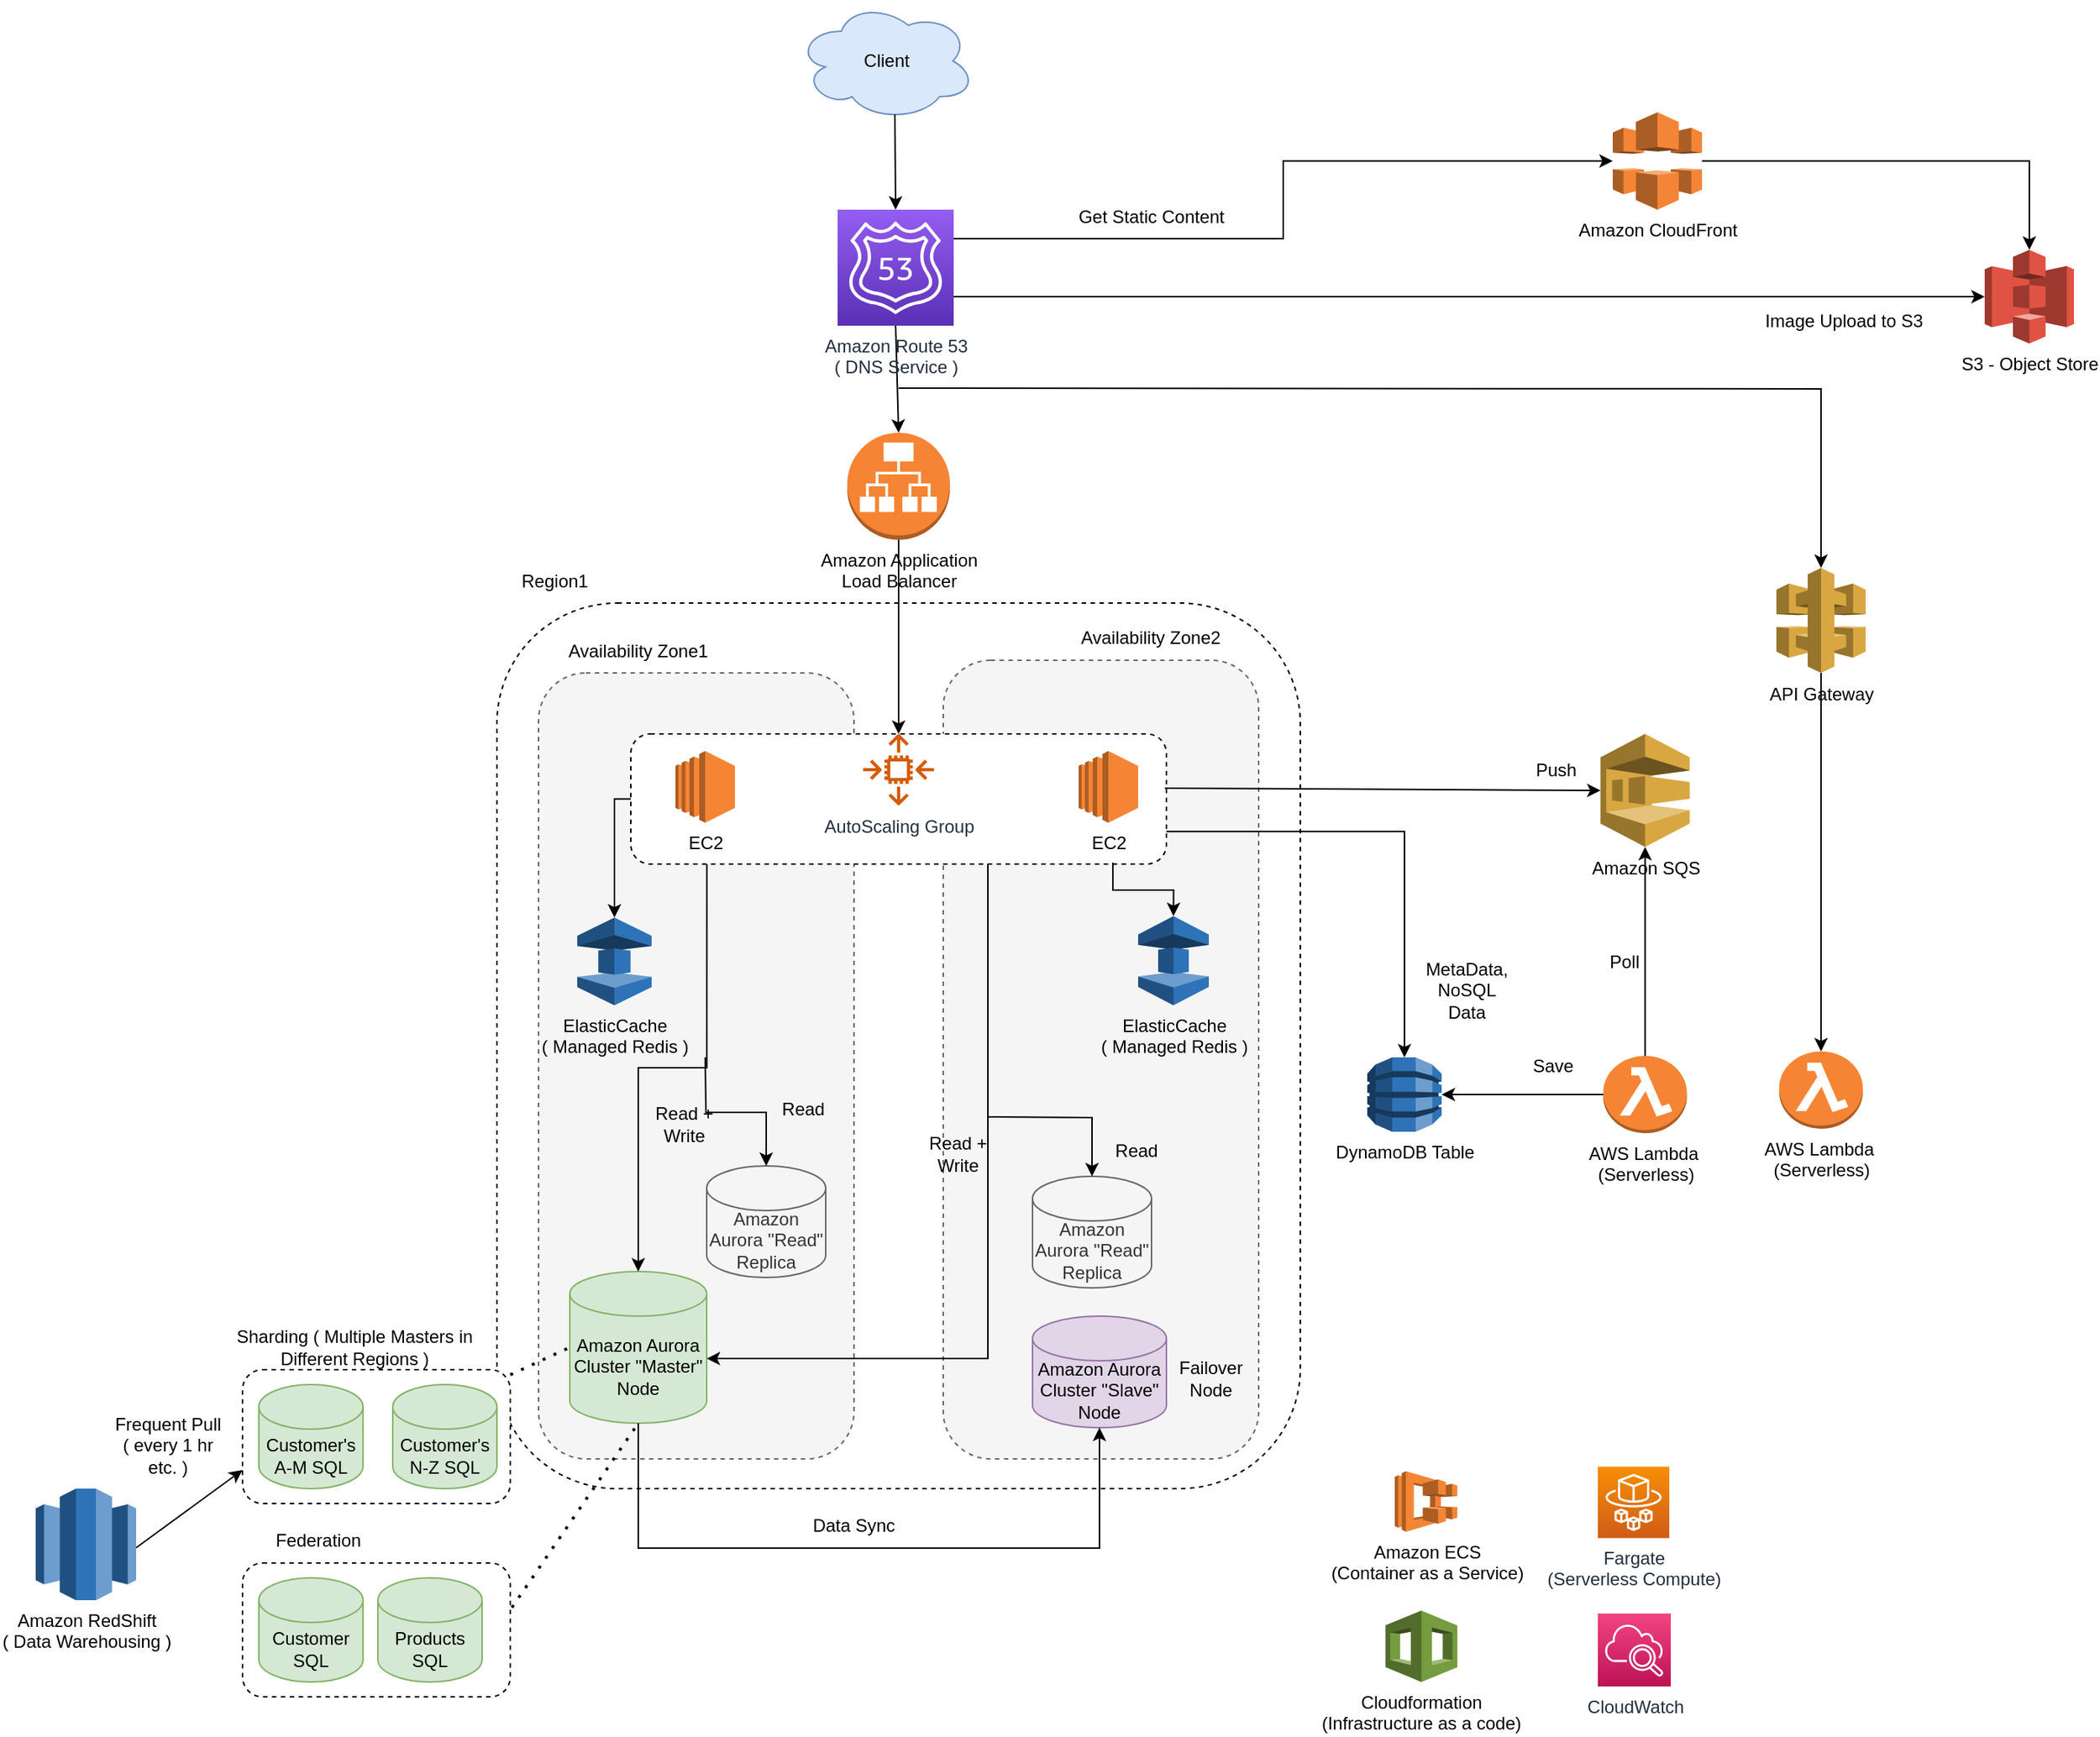 <mxfile version="20.3.0" type="device"><diagram id="onmVZMC7TlNop5oKB3UY" name="Page-1"><mxGraphModel dx="1796" dy="1678" grid="1" gridSize="10" guides="1" tooltips="1" connect="1" arrows="1" fold="1" page="1" pageScale="1" pageWidth="850" pageHeight="1100" math="0" shadow="0"><root><mxCell id="0"/><mxCell id="1" parent="0"/><mxCell id="hn_LYAB48-utlL365DAF-9" value="" style="rounded=1;whiteSpace=wrap;html=1;dashed=1;" parent="1" vertex="1"><mxGeometry x="60" y="-215.5" width="540" height="595.5" as="geometry"/></mxCell><mxCell id="aEOiDf8z2A1y91HWuHEK-3" value="" style="rounded=1;whiteSpace=wrap;html=1;dashed=1;fillColor=#f5f5f5;fontColor=#333333;strokeColor=#666666;" parent="1" vertex="1"><mxGeometry x="360" y="-177" width="212" height="537" as="geometry"/></mxCell><mxCell id="aEOiDf8z2A1y91HWuHEK-2" value="" style="rounded=1;whiteSpace=wrap;html=1;dashed=1;fillColor=#f5f5f5;fontColor=#333333;strokeColor=#666666;" parent="1" vertex="1"><mxGeometry x="88" y="-168.5" width="212" height="528.5" as="geometry"/></mxCell><mxCell id="gxSmxHNSXOMdhkajosie-10" value="" style="rounded=1;whiteSpace=wrap;html=1;dashed=1;" parent="1" vertex="1"><mxGeometry x="150" y="-127.5" width="360" height="87.5" as="geometry"/></mxCell><mxCell id="0BLKtr6tW4kkjmVhm_gT-1" value="Amazon Aurora Cluster &quot;Master&quot; Node" style="shape=cylinder3;whiteSpace=wrap;html=1;boundedLbl=1;backgroundOutline=1;size=15;fillColor=#d5e8d4;strokeColor=#82b366;" parent="1" vertex="1"><mxGeometry x="109" y="234" width="92" height="102" as="geometry"/></mxCell><mxCell id="0BLKtr6tW4kkjmVhm_gT-7" value="" style="endArrow=classic;html=1;rounded=0;exitX=0.142;exitY=1;exitDx=0;exitDy=0;entryX=0.5;entryY=0;entryDx=0;entryDy=0;entryPerimeter=0;edgeStyle=orthogonalEdgeStyle;exitPerimeter=0;" parent="1" source="gxSmxHNSXOMdhkajosie-10" target="0BLKtr6tW4kkjmVhm_gT-1" edge="1"><mxGeometry width="50" height="50" relative="1" as="geometry"><mxPoint x="290" y="148" as="sourcePoint"/><mxPoint x="430" y="148" as="targetPoint"/></mxGeometry></mxCell><mxCell id="0BLKtr6tW4kkjmVhm_gT-8" value="Read + Write" style="text;html=1;strokeColor=none;fillColor=none;align=center;verticalAlign=middle;whiteSpace=wrap;rounded=0;" parent="1" vertex="1"><mxGeometry x="156" y="120" width="60" height="30" as="geometry"/></mxCell><mxCell id="0BLKtr6tW4kkjmVhm_gT-11" value="Read + Write" style="text;html=1;strokeColor=none;fillColor=none;align=center;verticalAlign=middle;whiteSpace=wrap;rounded=0;" parent="1" vertex="1"><mxGeometry x="340" y="140" width="60" height="30" as="geometry"/></mxCell><mxCell id="0BLKtr6tW4kkjmVhm_gT-12" value="" style="endArrow=classic;html=1;rounded=0;edgeStyle=orthogonalEdgeStyle;entryX=1;entryY=0.574;entryDx=0;entryDy=0;entryPerimeter=0;" parent="1" target="0BLKtr6tW4kkjmVhm_gT-1" edge="1"><mxGeometry width="50" height="50" relative="1" as="geometry"><mxPoint x="390" y="-40" as="sourcePoint"/><mxPoint x="420" y="250" as="targetPoint"/><Array as="points"><mxPoint x="390" y="-40"/><mxPoint x="390" y="293"/></Array></mxGeometry></mxCell><mxCell id="0BLKtr6tW4kkjmVhm_gT-16" value="Data Sync" style="text;html=1;strokeColor=none;fillColor=none;align=center;verticalAlign=middle;whiteSpace=wrap;rounded=0;" parent="1" vertex="1"><mxGeometry x="270" y="390" width="60" height="30" as="geometry"/></mxCell><mxCell id="gxSmxHNSXOMdhkajosie-3" value="Client" style="ellipse;shape=cloud;whiteSpace=wrap;html=1;fillColor=#dae8fc;strokeColor=#6c8ebf;" parent="1" vertex="1"><mxGeometry x="261.5" y="-620" width="120" height="80" as="geometry"/></mxCell><mxCell id="gxSmxHNSXOMdhkajosie-4" value="" style="endArrow=classic;html=1;rounded=0;exitX=0.5;exitY=1;exitDx=0;exitDy=0;exitPerimeter=0;entryX=0.5;entryY=0;entryDx=0;entryDy=0;entryPerimeter=0;" parent="1" source="Na6hdPi10sbFOHIolOGf-2" target="t0_n-UiFlWUgSlD2brD--1" edge="1"><mxGeometry width="50" height="50" relative="1" as="geometry"><mxPoint x="380" y="-220" as="sourcePoint"/><mxPoint x="329.216" y="-340" as="targetPoint"/></mxGeometry></mxCell><mxCell id="gxSmxHNSXOMdhkajosie-7" value="" style="endArrow=classic;html=1;rounded=0;exitX=0.5;exitY=1;exitDx=0;exitDy=0;exitPerimeter=0;" parent="1" source="t0_n-UiFlWUgSlD2brD--1" target="gxSmxHNSXOMdhkajosie-10" edge="1"><mxGeometry width="50" height="50" relative="1" as="geometry"><mxPoint x="330" y="-260" as="sourcePoint"/><mxPoint x="328" y="-140" as="targetPoint"/></mxGeometry></mxCell><mxCell id="gxSmxHNSXOMdhkajosie-8" value="ElasticCache &lt;br&gt;( Managed Redis )" style="outlineConnect=0;dashed=0;verticalLabelPosition=bottom;verticalAlign=top;align=center;html=1;shape=mxgraph.aws3.elasticache;fillColor=#2E73B8;gradientColor=none;" parent="1" vertex="1"><mxGeometry x="491" y="-5" width="47.5" height="60" as="geometry"/></mxCell><mxCell id="gxSmxHNSXOMdhkajosie-13" value="S3 - Object Store" style="outlineConnect=0;dashed=0;verticalLabelPosition=bottom;verticalAlign=top;align=center;html=1;shape=mxgraph.aws3.s3;fillColor=#E05243;gradientColor=none;" parent="1" vertex="1"><mxGeometry x="1060" y="-453" width="60" height="63" as="geometry"/></mxCell><mxCell id="gxSmxHNSXOMdhkajosie-14" value="Amazon CloudFront" style="outlineConnect=0;dashed=0;verticalLabelPosition=bottom;verticalAlign=top;align=center;html=1;shape=mxgraph.aws3.cloudfront;fillColor=#F58536;gradientColor=none;" parent="1" vertex="1"><mxGeometry x="810" y="-545.5" width="60" height="65.5" as="geometry"/></mxCell><mxCell id="gxSmxHNSXOMdhkajosie-16" value="" style="endArrow=classic;html=1;rounded=0;entryX=0.5;entryY=0;entryDx=0;entryDy=0;entryPerimeter=0;edgeStyle=orthogonalEdgeStyle;" parent="1" source="gxSmxHNSXOMdhkajosie-14" target="gxSmxHNSXOMdhkajosie-13" edge="1"><mxGeometry width="50" height="50" relative="1" as="geometry"><mxPoint x="380" y="130" as="sourcePoint"/><mxPoint x="678" y="130" as="targetPoint"/></mxGeometry></mxCell><mxCell id="gxSmxHNSXOMdhkajosie-17" value="" style="rounded=1;whiteSpace=wrap;html=1;dashed=1;" parent="1" vertex="1"><mxGeometry x="-111" y="300" width="180" height="90" as="geometry"/></mxCell><mxCell id="gxSmxHNSXOMdhkajosie-18" value="Customer's A-M SQL" style="shape=cylinder3;whiteSpace=wrap;html=1;boundedLbl=1;backgroundOutline=1;size=15;fillColor=#d5e8d4;strokeColor=#82b366;" parent="1" vertex="1"><mxGeometry x="-100" y="310" width="70" height="70" as="geometry"/></mxCell><mxCell id="gxSmxHNSXOMdhkajosie-19" value="Customer's N-Z SQL" style="shape=cylinder3;whiteSpace=wrap;html=1;boundedLbl=1;backgroundOutline=1;size=15;fillColor=#d5e8d4;strokeColor=#82b366;" parent="1" vertex="1"><mxGeometry x="-10" y="310" width="70" height="70" as="geometry"/></mxCell><mxCell id="gxSmxHNSXOMdhkajosie-20" value="Sharding ( Multiple Masters in Different Regions )" style="text;html=1;strokeColor=none;fillColor=none;align=center;verticalAlign=middle;whiteSpace=wrap;rounded=0;dashed=1;" parent="1" vertex="1"><mxGeometry x="-132.5" y="270" width="192.5" height="30" as="geometry"/></mxCell><mxCell id="gxSmxHNSXOMdhkajosie-21" value="" style="rounded=1;whiteSpace=wrap;html=1;dashed=1;" parent="1" vertex="1"><mxGeometry x="-111" y="430" width="180" height="90" as="geometry"/></mxCell><mxCell id="gxSmxHNSXOMdhkajosie-22" value="Customer SQL" style="shape=cylinder3;whiteSpace=wrap;html=1;boundedLbl=1;backgroundOutline=1;size=15;fillColor=#d5e8d4;strokeColor=#82b366;" parent="1" vertex="1"><mxGeometry x="-100" y="440" width="70" height="70" as="geometry"/></mxCell><mxCell id="gxSmxHNSXOMdhkajosie-23" value="Products SQL" style="shape=cylinder3;whiteSpace=wrap;html=1;boundedLbl=1;backgroundOutline=1;size=15;fillColor=#d5e8d4;strokeColor=#82b366;" parent="1" vertex="1"><mxGeometry x="-20" y="440" width="70" height="70" as="geometry"/></mxCell><mxCell id="gxSmxHNSXOMdhkajosie-24" value="Federation" style="text;html=1;strokeColor=none;fillColor=none;align=center;verticalAlign=middle;whiteSpace=wrap;rounded=0;dashed=1;" parent="1" vertex="1"><mxGeometry x="-90" y="400" width="60" height="30" as="geometry"/></mxCell><mxCell id="gxSmxHNSXOMdhkajosie-25" value="" style="endArrow=none;dashed=1;html=1;dashPattern=1 3;strokeWidth=2;rounded=0;entryX=0;entryY=0.5;entryDx=0;entryDy=0;entryPerimeter=0;" parent="1" source="gxSmxHNSXOMdhkajosie-17" target="0BLKtr6tW4kkjmVhm_gT-1" edge="1"><mxGeometry width="50" height="50" relative="1" as="geometry"><mxPoint x="240" y="410" as="sourcePoint"/><mxPoint x="290" y="360" as="targetPoint"/></mxGeometry></mxCell><mxCell id="gxSmxHNSXOMdhkajosie-26" value="" style="endArrow=none;dashed=1;html=1;dashPattern=1 3;strokeWidth=2;rounded=0;exitX=1.006;exitY=0.333;exitDx=0;exitDy=0;exitPerimeter=0;entryX=0.5;entryY=1;entryDx=0;entryDy=0;entryPerimeter=0;" parent="1" source="gxSmxHNSXOMdhkajosie-21" target="0BLKtr6tW4kkjmVhm_gT-1" edge="1"><mxGeometry width="50" height="50" relative="1" as="geometry"><mxPoint x="240" y="410" as="sourcePoint"/><mxPoint x="160" y="290" as="targetPoint"/></mxGeometry></mxCell><mxCell id="gxSmxHNSXOMdhkajosie-38" value="Amazon RedShift &lt;br&gt;( Data Warehousing )" style="outlineConnect=0;dashed=0;verticalLabelPosition=bottom;verticalAlign=top;align=center;html=1;shape=mxgraph.aws3.redshift;fillColor=#2E73B8;gradientColor=none;" parent="1" vertex="1"><mxGeometry x="-250" y="380" width="67.5" height="75" as="geometry"/></mxCell><mxCell id="gxSmxHNSXOMdhkajosie-39" value="" style="endArrow=classic;html=1;rounded=0;exitX=1;exitY=0.53;exitDx=0;exitDy=0;exitPerimeter=0;entryX=0;entryY=0.75;entryDx=0;entryDy=0;" parent="1" source="gxSmxHNSXOMdhkajosie-38" target="gxSmxHNSXOMdhkajosie-17" edge="1"><mxGeometry width="50" height="50" relative="1" as="geometry"><mxPoint x="30" y="410" as="sourcePoint"/><mxPoint x="80" y="360" as="targetPoint"/></mxGeometry></mxCell><mxCell id="gxSmxHNSXOMdhkajosie-40" value="Frequent Pull ( every 1 hr etc. )" style="text;html=1;strokeColor=none;fillColor=none;align=center;verticalAlign=middle;whiteSpace=wrap;rounded=0;dashed=1;" parent="1" vertex="1"><mxGeometry x="-200" y="336" width="77.5" height="30" as="geometry"/></mxCell><mxCell id="Na6hdPi10sbFOHIolOGf-2" value="Amazon Route 53&lt;br&gt;( DNS Service )" style="sketch=0;points=[[0,0,0],[0.25,0,0],[0.5,0,0],[0.75,0,0],[1,0,0],[0,1,0],[0.25,1,0],[0.5,1,0],[0.75,1,0],[1,1,0],[0,0.25,0],[0,0.5,0],[0,0.75,0],[1,0.25,0],[1,0.5,0],[1,0.75,0]];outlineConnect=0;fontColor=#232F3E;gradientColor=#945DF2;gradientDirection=north;fillColor=#5A30B5;strokeColor=#ffffff;dashed=0;verticalLabelPosition=bottom;verticalAlign=top;align=center;html=1;fontSize=12;fontStyle=0;aspect=fixed;shape=mxgraph.aws4.resourceIcon;resIcon=mxgraph.aws4.route_53;" parent="1" vertex="1"><mxGeometry x="289" y="-480" width="78" height="78" as="geometry"/></mxCell><mxCell id="Na6hdPi10sbFOHIolOGf-3" value="" style="endArrow=classic;html=1;rounded=0;exitX=0.55;exitY=0.95;exitDx=0;exitDy=0;exitPerimeter=0;entryX=0.5;entryY=0;entryDx=0;entryDy=0;entryPerimeter=0;" parent="1" source="gxSmxHNSXOMdhkajosie-3" target="Na6hdPi10sbFOHIolOGf-2" edge="1"><mxGeometry width="50" height="50" relative="1" as="geometry"><mxPoint x="530" y="-370" as="sourcePoint"/><mxPoint x="580" y="-420" as="targetPoint"/></mxGeometry></mxCell><mxCell id="Na6hdPi10sbFOHIolOGf-5" value="EC2" style="outlineConnect=0;dashed=0;verticalLabelPosition=bottom;verticalAlign=top;align=center;html=1;shape=mxgraph.aws3.ec2;fillColor=#F58534;gradientColor=none;" parent="1" vertex="1"><mxGeometry x="180" y="-116" width="40" height="48.25" as="geometry"/></mxCell><mxCell id="Na6hdPi10sbFOHIolOGf-6" value="Get Static Content" style="text;html=1;strokeColor=none;fillColor=none;align=center;verticalAlign=middle;whiteSpace=wrap;rounded=0;" parent="1" vertex="1"><mxGeometry x="444.5" y="-490" width="110" height="30" as="geometry"/></mxCell><mxCell id="Na6hdPi10sbFOHIolOGf-7" value="" style="endArrow=classic;html=1;rounded=0;exitX=0.9;exitY=0.989;exitDx=0;exitDy=0;entryX=0.5;entryY=0;entryDx=0;entryDy=0;entryPerimeter=0;edgeStyle=orthogonalEdgeStyle;exitPerimeter=0;" parent="1" source="gxSmxHNSXOMdhkajosie-10" target="gxSmxHNSXOMdhkajosie-8" edge="1"><mxGeometry width="50" height="50" relative="1" as="geometry"><mxPoint x="350" y="110" as="sourcePoint"/><mxPoint x="400" y="60" as="targetPoint"/></mxGeometry></mxCell><mxCell id="aEOiDf8z2A1y91HWuHEK-1" value="ElasticCache &lt;br&gt;( Managed Redis )" style="outlineConnect=0;dashed=0;verticalLabelPosition=bottom;verticalAlign=top;align=center;html=1;shape=mxgraph.aws3.elasticache;fillColor=#2E73B8;gradientColor=none;" parent="1" vertex="1"><mxGeometry x="114" y="-4" width="50" height="59" as="geometry"/></mxCell><mxCell id="aEOiDf8z2A1y91HWuHEK-4" value="" style="endArrow=classic;html=1;rounded=0;entryX=0.5;entryY=0;entryDx=0;entryDy=0;entryPerimeter=0;edgeStyle=orthogonalEdgeStyle;exitX=0;exitY=0.5;exitDx=0;exitDy=0;" parent="1" source="gxSmxHNSXOMdhkajosie-10" target="aEOiDf8z2A1y91HWuHEK-1" edge="1"><mxGeometry width="50" height="50" relative="1" as="geometry"><mxPoint x="200" y="-40" as="sourcePoint"/><mxPoint x="410" y="-120" as="targetPoint"/></mxGeometry></mxCell><mxCell id="aEOiDf8z2A1y91HWuHEK-5" value="EC2" style="outlineConnect=0;dashed=0;verticalLabelPosition=bottom;verticalAlign=top;align=center;html=1;shape=mxgraph.aws3.ec2;fillColor=#F58534;gradientColor=none;" parent="1" vertex="1"><mxGeometry x="451" y="-116" width="40" height="48.25" as="geometry"/></mxCell><mxCell id="aEOiDf8z2A1y91HWuHEK-6" value="Availability Zone1" style="text;html=1;strokeColor=none;fillColor=none;align=center;verticalAlign=middle;whiteSpace=wrap;rounded=0;" parent="1" vertex="1"><mxGeometry x="70" y="-198.5" width="170" height="30" as="geometry"/></mxCell><mxCell id="aEOiDf8z2A1y91HWuHEK-7" value="Availability Zone2" style="text;html=1;strokeColor=none;fillColor=none;align=center;verticalAlign=middle;whiteSpace=wrap;rounded=0;" parent="1" vertex="1"><mxGeometry x="417" y="-207" width="165" height="30" as="geometry"/></mxCell><mxCell id="0BLKtr6tW4kkjmVhm_gT-3" value="Amazon Aurora Cluster &quot;Slave&quot; Node" style="shape=cylinder3;whiteSpace=wrap;html=1;boundedLbl=1;backgroundOutline=1;size=15;fillColor=#e1d5e7;strokeColor=#9673a6;" parent="1" vertex="1"><mxGeometry x="420" y="264" width="90" height="75" as="geometry"/></mxCell><mxCell id="aEOiDf8z2A1y91HWuHEK-18" value="" style="endArrow=classic;html=1;rounded=0;exitX=0.5;exitY=1;exitDx=0;exitDy=0;exitPerimeter=0;entryX=0.5;entryY=1;entryDx=0;entryDy=0;entryPerimeter=0;edgeStyle=elbowEdgeStyle;" parent="1" source="0BLKtr6tW4kkjmVhm_gT-1" target="0BLKtr6tW4kkjmVhm_gT-3" edge="1"><mxGeometry width="50" height="50" relative="1" as="geometry"><mxPoint x="400" y="250" as="sourcePoint"/><mxPoint x="450" y="200" as="targetPoint"/><Array as="points"><mxPoint x="300" y="420"/></Array></mxGeometry></mxCell><mxCell id="VerBMDBRh4YoSRX80HrU-1" value="Image Upload to S3" style="text;html=1;strokeColor=none;fillColor=none;align=center;verticalAlign=middle;whiteSpace=wrap;rounded=0;" parent="1" vertex="1"><mxGeometry x="890" y="-420" width="150.75" height="30" as="geometry"/></mxCell><mxCell id="VerBMDBRh4YoSRX80HrU-2" value="CloudWatch" style="sketch=0;points=[[0,0,0],[0.25,0,0],[0.5,0,0],[0.75,0,0],[1,0,0],[0,1,0],[0.25,1,0],[0.5,1,0],[0.75,1,0],[1,1,0],[0,0.25,0],[0,0.5,0],[0,0.75,0],[1,0.25,0],[1,0.5,0],[1,0.75,0]];points=[[0,0,0],[0.25,0,0],[0.5,0,0],[0.75,0,0],[1,0,0],[0,1,0],[0.25,1,0],[0.5,1,0],[0.75,1,0],[1,1,0],[0,0.25,0],[0,0.5,0],[0,0.75,0],[1,0.25,0],[1,0.5,0],[1,0.75,0]];outlineConnect=0;fontColor=#232F3E;gradientColor=#F34482;gradientDirection=north;fillColor=#BC1356;strokeColor=#ffffff;dashed=0;verticalLabelPosition=bottom;verticalAlign=top;align=center;html=1;fontSize=12;fontStyle=0;aspect=fixed;shape=mxgraph.aws4.resourceIcon;resIcon=mxgraph.aws4.cloudwatch_2;" parent="1" vertex="1"><mxGeometry x="800" y="464" width="49" height="49" as="geometry"/></mxCell><mxCell id="hn_LYAB48-utlL365DAF-1" value="DynamoDB Table" style="outlineConnect=0;dashed=0;verticalLabelPosition=bottom;verticalAlign=top;align=center;html=1;shape=mxgraph.aws3.dynamo_db;fillColor=#2E73B8;gradientColor=none;" parent="1" vertex="1"><mxGeometry x="645" y="90" width="50" height="50" as="geometry"/></mxCell><mxCell id="hn_LYAB48-utlL365DAF-6" value="" style="endArrow=classic;html=1;rounded=0;exitX=1;exitY=0.75;exitDx=0;exitDy=0;edgeStyle=orthogonalEdgeStyle;" parent="1" source="gxSmxHNSXOMdhkajosie-10" target="hn_LYAB48-utlL365DAF-1" edge="1"><mxGeometry width="50" height="50" relative="1" as="geometry"><mxPoint x="320" y="90" as="sourcePoint"/><mxPoint x="370" y="40" as="targetPoint"/></mxGeometry></mxCell><mxCell id="hn_LYAB48-utlL365DAF-8" value="MetaData, NoSQL Data" style="text;html=1;strokeColor=none;fillColor=none;align=center;verticalAlign=middle;whiteSpace=wrap;rounded=0;" parent="1" vertex="1"><mxGeometry x="681.75" y="30" width="60" height="30" as="geometry"/></mxCell><mxCell id="hn_LYAB48-utlL365DAF-10" value="Region1" style="text;html=1;strokeColor=none;fillColor=none;align=center;verticalAlign=middle;whiteSpace=wrap;rounded=0;dashed=1;" parent="1" vertex="1"><mxGeometry x="69" y="-245.5" width="60" height="30" as="geometry"/></mxCell><mxCell id="hn_LYAB48-utlL365DAF-13" value="AutoScaling Group" style="sketch=0;outlineConnect=0;fontColor=#232F3E;gradientColor=none;fillColor=#D45B07;strokeColor=none;dashed=0;verticalLabelPosition=bottom;verticalAlign=top;align=center;html=1;fontSize=12;fontStyle=0;aspect=fixed;pointerEvents=1;shape=mxgraph.aws4.auto_scaling2;" parent="1" vertex="1"><mxGeometry x="306" y="-127.5" width="48" height="48" as="geometry"/></mxCell><mxCell id="hn_LYAB48-utlL365DAF-15" value="Amazon Aurora &quot;Read&quot; Replica" style="shape=cylinder3;whiteSpace=wrap;html=1;boundedLbl=1;backgroundOutline=1;size=15;fillColor=#f5f5f5;fontColor=#333333;strokeColor=#666666;" parent="1" vertex="1"><mxGeometry x="201" y="163" width="80" height="75" as="geometry"/></mxCell><mxCell id="hn_LYAB48-utlL365DAF-16" value="Amazon Aurora &quot;Read&quot; Replica" style="shape=cylinder3;whiteSpace=wrap;html=1;boundedLbl=1;backgroundOutline=1;size=15;fillColor=#f5f5f5;fontColor=#333333;strokeColor=#666666;" parent="1" vertex="1"><mxGeometry x="420" y="170" width="80" height="75" as="geometry"/></mxCell><mxCell id="hn_LYAB48-utlL365DAF-17" value="" style="endArrow=classic;html=1;rounded=0;edgeStyle=orthogonalEdgeStyle;" parent="1" target="hn_LYAB48-utlL365DAF-15" edge="1"><mxGeometry width="50" height="50" relative="1" as="geometry"><mxPoint x="200" y="90" as="sourcePoint"/><mxPoint x="420" y="110" as="targetPoint"/></mxGeometry></mxCell><mxCell id="hn_LYAB48-utlL365DAF-18" value="Read" style="text;html=1;strokeColor=none;fillColor=none;align=center;verticalAlign=middle;whiteSpace=wrap;rounded=0;dashed=1;" parent="1" vertex="1"><mxGeometry x="236" y="110" width="60" height="30" as="geometry"/></mxCell><mxCell id="hn_LYAB48-utlL365DAF-19" value="" style="endArrow=classic;html=1;rounded=0;entryX=0.5;entryY=0;entryDx=0;entryDy=0;entryPerimeter=0;edgeStyle=orthogonalEdgeStyle;" parent="1" target="hn_LYAB48-utlL365DAF-16" edge="1"><mxGeometry width="50" height="50" relative="1" as="geometry"><mxPoint x="390" y="130" as="sourcePoint"/><mxPoint x="420" y="90" as="targetPoint"/></mxGeometry></mxCell><mxCell id="hn_LYAB48-utlL365DAF-20" value="Read" style="text;html=1;strokeColor=none;fillColor=none;align=center;verticalAlign=middle;whiteSpace=wrap;rounded=0;dashed=1;" parent="1" vertex="1"><mxGeometry x="460" y="138" width="60" height="30" as="geometry"/></mxCell><mxCell id="hn_LYAB48-utlL365DAF-21" value="Failover Node" style="text;html=1;strokeColor=none;fillColor=none;align=center;verticalAlign=middle;whiteSpace=wrap;rounded=0;dashed=1;" parent="1" vertex="1"><mxGeometry x="510" y="290.5" width="60" height="30" as="geometry"/></mxCell><mxCell id="hn_LYAB48-utlL365DAF-23" value="Cloudformation &lt;br&gt;(Infrastructure as a code)" style="outlineConnect=0;dashed=0;verticalLabelPosition=bottom;verticalAlign=top;align=center;html=1;shape=mxgraph.aws3.cloudformation;fillColor=#759C3E;gradientColor=none;" parent="1" vertex="1"><mxGeometry x="657.25" y="462" width="48.25" height="48" as="geometry"/></mxCell><mxCell id="hn_LYAB48-utlL365DAF-24" value="Amazon ECS&lt;br&gt;(Container as a Service)" style="outlineConnect=0;dashed=0;verticalLabelPosition=bottom;verticalAlign=top;align=center;html=1;shape=mxgraph.aws3.ecs;fillColor=#F58534;gradientColor=none;" parent="1" vertex="1"><mxGeometry x="663.5" y="368.25" width="42" height="40.75" as="geometry"/></mxCell><mxCell id="hn_LYAB48-utlL365DAF-28" value="Fargate &lt;br&gt;(Serverless Compute)" style="sketch=0;points=[[0,0,0],[0.25,0,0],[0.5,0,0],[0.75,0,0],[1,0,0],[0,1,0],[0.25,1,0],[0.5,1,0],[0.75,1,0],[1,1,0],[0,0.25,0],[0,0.5,0],[0,0.75,0],[1,0.25,0],[1,0.5,0],[1,0.75,0]];outlineConnect=0;fontColor=#232F3E;gradientColor=#F78E04;gradientDirection=north;fillColor=#D05C17;strokeColor=#ffffff;dashed=0;verticalLabelPosition=bottom;verticalAlign=top;align=center;html=1;fontSize=12;fontStyle=0;aspect=fixed;shape=mxgraph.aws4.resourceIcon;resIcon=mxgraph.aws4.fargate;" parent="1" vertex="1"><mxGeometry x="800" y="365.25" width="48" height="48" as="geometry"/></mxCell><mxCell id="QTUbFtr4t2JCp2JEc1CR-1" value="" style="endArrow=classic;html=1;rounded=0;exitX=1;exitY=0.25;exitDx=0;exitDy=0;exitPerimeter=0;edgeStyle=orthogonalEdgeStyle;" parent="1" source="Na6hdPi10sbFOHIolOGf-2" target="gxSmxHNSXOMdhkajosie-14" edge="1"><mxGeometry width="50" height="50" relative="1" as="geometry"><mxPoint x="610" y="-240" as="sourcePoint"/><mxPoint x="660" y="-290" as="targetPoint"/></mxGeometry></mxCell><mxCell id="QTUbFtr4t2JCp2JEc1CR-2" value="" style="endArrow=classic;html=1;rounded=0;exitX=1;exitY=0.75;exitDx=0;exitDy=0;exitPerimeter=0;entryX=0;entryY=0.5;entryDx=0;entryDy=0;entryPerimeter=0;edgeStyle=orthogonalEdgeStyle;" parent="1" source="Na6hdPi10sbFOHIolOGf-2" target="gxSmxHNSXOMdhkajosie-13" edge="1"><mxGeometry width="50" height="50" relative="1" as="geometry"><mxPoint x="610" y="-240" as="sourcePoint"/><mxPoint x="660" y="-290" as="targetPoint"/></mxGeometry></mxCell><mxCell id="QTUbFtr4t2JCp2JEc1CR-4" value="Amazon SQS" style="outlineConnect=0;dashed=0;verticalLabelPosition=bottom;verticalAlign=top;align=center;html=1;shape=mxgraph.aws3.sqs;fillColor=#D9A741;gradientColor=none;" parent="1" vertex="1"><mxGeometry x="801.75" y="-127.5" width="60" height="76" as="geometry"/></mxCell><mxCell id="QTUbFtr4t2JCp2JEc1CR-5" value="" style="endArrow=classic;html=1;rounded=0;exitX=0.997;exitY=0.417;exitDx=0;exitDy=0;exitPerimeter=0;entryX=0;entryY=0.5;entryDx=0;entryDy=0;entryPerimeter=0;" parent="1" source="gxSmxHNSXOMdhkajosie-10" target="QTUbFtr4t2JCp2JEc1CR-4" edge="1"><mxGeometry width="50" height="50" relative="1" as="geometry"><mxPoint x="660" y="-110" as="sourcePoint"/><mxPoint x="610" y="-60" as="targetPoint"/></mxGeometry></mxCell><mxCell id="QTUbFtr4t2JCp2JEc1CR-6" value="AWS Lambda&amp;nbsp;&lt;br&gt;(Serverless)" style="outlineConnect=0;dashed=0;verticalLabelPosition=bottom;verticalAlign=top;align=center;html=1;shape=mxgraph.aws3.lambda_function;fillColor=#F58534;gradientColor=none;" parent="1" vertex="1"><mxGeometry x="803.62" y="89" width="56.25" height="52" as="geometry"/></mxCell><mxCell id="QTUbFtr4t2JCp2JEc1CR-7" value="" style="endArrow=classic;html=1;rounded=0;exitX=0.5;exitY=0;exitDx=0;exitDy=0;exitPerimeter=0;" parent="1" source="QTUbFtr4t2JCp2JEc1CR-6" target="QTUbFtr4t2JCp2JEc1CR-4" edge="1"><mxGeometry width="50" height="50" relative="1" as="geometry"><mxPoint x="610" y="-10" as="sourcePoint"/><mxPoint x="660" y="-60" as="targetPoint"/></mxGeometry></mxCell><mxCell id="QTUbFtr4t2JCp2JEc1CR-8" value="" style="endArrow=classic;html=1;rounded=0;exitX=0;exitY=0.5;exitDx=0;exitDy=0;exitPerimeter=0;" parent="1" source="QTUbFtr4t2JCp2JEc1CR-6" target="hn_LYAB48-utlL365DAF-1" edge="1"><mxGeometry width="50" height="50" relative="1" as="geometry"><mxPoint x="610" y="200" as="sourcePoint"/><mxPoint x="660" y="150" as="targetPoint"/></mxGeometry></mxCell><mxCell id="QTUbFtr4t2JCp2JEc1CR-10" value="Poll" style="text;html=1;strokeColor=none;fillColor=none;align=center;verticalAlign=middle;whiteSpace=wrap;rounded=0;" parent="1" vertex="1"><mxGeometry x="788" y="10.5" width="60" height="30" as="geometry"/></mxCell><mxCell id="QTUbFtr4t2JCp2JEc1CR-11" value="Save" style="text;html=1;strokeColor=none;fillColor=none;align=center;verticalAlign=middle;whiteSpace=wrap;rounded=0;" parent="1" vertex="1"><mxGeometry x="740" y="80.75" width="60" height="30" as="geometry"/></mxCell><mxCell id="QTUbFtr4t2JCp2JEc1CR-12" value="API Gateway" style="outlineConnect=0;dashed=0;verticalLabelPosition=bottom;verticalAlign=top;align=center;html=1;shape=mxgraph.aws3.api_gateway;fillColor=#D9A741;gradientColor=none;" parent="1" vertex="1"><mxGeometry x="920" y="-239.13" width="60" height="70.63" as="geometry"/></mxCell><mxCell id="QTUbFtr4t2JCp2JEc1CR-13" value="" style="endArrow=classic;html=1;rounded=0;entryX=0.5;entryY=0;entryDx=0;entryDy=0;entryPerimeter=0;edgeStyle=orthogonalEdgeStyle;" parent="1" target="QTUbFtr4t2JCp2JEc1CR-12" edge="1"><mxGeometry width="50" height="50" relative="1" as="geometry"><mxPoint x="330" y="-360" as="sourcePoint"/><mxPoint x="780" y="-190" as="targetPoint"/></mxGeometry></mxCell><mxCell id="QTUbFtr4t2JCp2JEc1CR-15" value="AWS Lambda&amp;nbsp;&lt;br&gt;(Serverless)" style="outlineConnect=0;dashed=0;verticalLabelPosition=bottom;verticalAlign=top;align=center;html=1;shape=mxgraph.aws3.lambda_function;fillColor=#F58534;gradientColor=none;" parent="1" vertex="1"><mxGeometry x="921.88" y="86" width="56.25" height="52" as="geometry"/></mxCell><mxCell id="QTUbFtr4t2JCp2JEc1CR-16" value="" style="endArrow=classic;html=1;rounded=0;exitX=0.5;exitY=1;exitDx=0;exitDy=0;exitPerimeter=0;entryX=0.5;entryY=0;entryDx=0;entryDy=0;entryPerimeter=0;" parent="1" source="QTUbFtr4t2JCp2JEc1CR-12" target="QTUbFtr4t2JCp2JEc1CR-15" edge="1"><mxGeometry width="50" height="50" relative="1" as="geometry"><mxPoint x="780" y="-160" as="sourcePoint"/><mxPoint x="730" y="-110" as="targetPoint"/></mxGeometry></mxCell><mxCell id="QTUbFtr4t2JCp2JEc1CR-17" value="Push" style="text;html=1;strokeColor=none;fillColor=none;align=center;verticalAlign=middle;whiteSpace=wrap;rounded=0;" parent="1" vertex="1"><mxGeometry x="741.75" y="-118.5" width="60" height="30" as="geometry"/></mxCell><mxCell id="t0_n-UiFlWUgSlD2brD--1" value="Amazon Application &lt;br&gt;Load Balancer" style="outlineConnect=0;dashed=0;verticalLabelPosition=bottom;verticalAlign=top;align=center;html=1;shape=mxgraph.aws3.application_load_balancer;fillColor=#F58534;gradientColor=none;" vertex="1" parent="1"><mxGeometry x="295.5" y="-330" width="69" height="72" as="geometry"/></mxCell></root></mxGraphModel></diagram></mxfile>